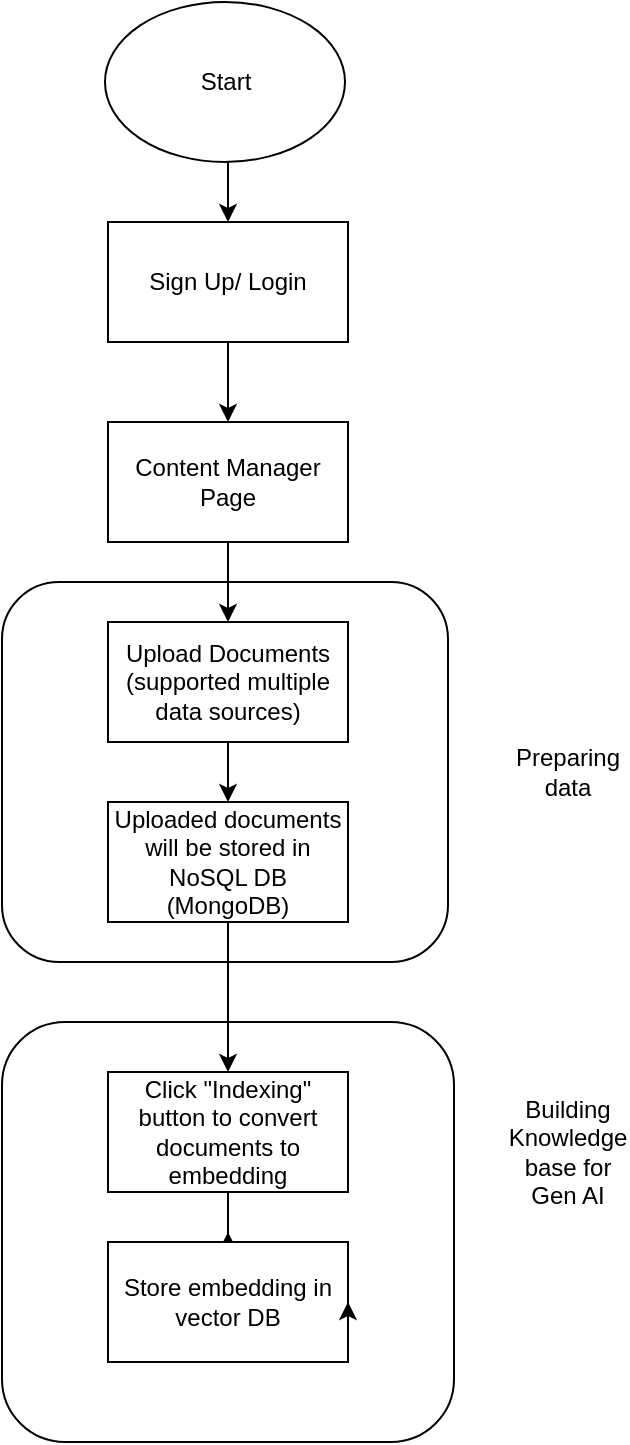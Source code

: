 <mxfile version="20.8.16" type="device" pages="2"><diagram name="Admin Dashboard" id="UTOSRWLYTMXPC3gkwK7h"><mxGraphModel dx="1674" dy="738" grid="1" gridSize="10" guides="1" tooltips="1" connect="1" arrows="1" fold="1" page="1" pageScale="1" pageWidth="827" pageHeight="1169" math="0" shadow="0"><root><mxCell id="0"/><mxCell id="1" parent="0"/><mxCell id="2Oybe9JUOi5B_g8JEcGH-13" value="" style="rounded=1;whiteSpace=wrap;html=1;" vertex="1" parent="1"><mxGeometry x="327" y="340" width="223" height="190" as="geometry"/></mxCell><mxCell id="2Oybe9JUOi5B_g8JEcGH-20" style="edgeStyle=orthogonalEdgeStyle;rounded=0;orthogonalLoop=1;jettySize=auto;html=1;exitX=0.5;exitY=1;exitDx=0;exitDy=0;entryX=0.5;entryY=0;entryDx=0;entryDy=0;" edge="1" parent="1" source="2Oybe9JUOi5B_g8JEcGH-1" target="2Oybe9JUOi5B_g8JEcGH-2"><mxGeometry relative="1" as="geometry"/></mxCell><mxCell id="2Oybe9JUOi5B_g8JEcGH-1" value="Start" style="ellipse;whiteSpace=wrap;html=1;" vertex="1" parent="1"><mxGeometry x="378.5" y="50" width="120" height="80" as="geometry"/></mxCell><mxCell id="2Oybe9JUOi5B_g8JEcGH-9" value="" style="rounded=1;whiteSpace=wrap;html=1;" vertex="1" parent="1"><mxGeometry x="327" y="560" width="226" height="210" as="geometry"/></mxCell><mxCell id="2Oybe9JUOi5B_g8JEcGH-19" style="edgeStyle=orthogonalEdgeStyle;rounded=0;orthogonalLoop=1;jettySize=auto;html=1;exitX=0.5;exitY=1;exitDx=0;exitDy=0;entryX=0.5;entryY=0;entryDx=0;entryDy=0;" edge="1" parent="1" source="2Oybe9JUOi5B_g8JEcGH-2" target="2Oybe9JUOi5B_g8JEcGH-3"><mxGeometry relative="1" as="geometry"/></mxCell><mxCell id="2Oybe9JUOi5B_g8JEcGH-2" value="Sign Up/ Login" style="rounded=0;whiteSpace=wrap;html=1;" vertex="1" parent="1"><mxGeometry x="380" y="160" width="120" height="60" as="geometry"/></mxCell><mxCell id="2Oybe9JUOi5B_g8JEcGH-14" style="edgeStyle=orthogonalEdgeStyle;rounded=0;orthogonalLoop=1;jettySize=auto;html=1;exitX=0.5;exitY=1;exitDx=0;exitDy=0;" edge="1" parent="1" source="2Oybe9JUOi5B_g8JEcGH-3" target="2Oybe9JUOi5B_g8JEcGH-4"><mxGeometry relative="1" as="geometry"/></mxCell><mxCell id="2Oybe9JUOi5B_g8JEcGH-3" value="Content Manager Page" style="rounded=0;whiteSpace=wrap;html=1;" vertex="1" parent="1"><mxGeometry x="380" y="260" width="120" height="60" as="geometry"/></mxCell><mxCell id="2Oybe9JUOi5B_g8JEcGH-15" style="edgeStyle=orthogonalEdgeStyle;rounded=0;orthogonalLoop=1;jettySize=auto;html=1;exitX=0.5;exitY=1;exitDx=0;exitDy=0;entryX=0.5;entryY=0;entryDx=0;entryDy=0;" edge="1" parent="1" source="2Oybe9JUOi5B_g8JEcGH-4" target="2Oybe9JUOi5B_g8JEcGH-5"><mxGeometry relative="1" as="geometry"/></mxCell><mxCell id="2Oybe9JUOi5B_g8JEcGH-4" value="Upload Documents&lt;br&gt;(supported multiple data sources)" style="rounded=0;whiteSpace=wrap;html=1;" vertex="1" parent="1"><mxGeometry x="380" y="360" width="120" height="60" as="geometry"/></mxCell><mxCell id="2Oybe9JUOi5B_g8JEcGH-16" style="edgeStyle=orthogonalEdgeStyle;rounded=0;orthogonalLoop=1;jettySize=auto;html=1;exitX=0.5;exitY=1;exitDx=0;exitDy=0;entryX=0.5;entryY=0;entryDx=0;entryDy=0;" edge="1" parent="1" source="2Oybe9JUOi5B_g8JEcGH-5" target="2Oybe9JUOi5B_g8JEcGH-6"><mxGeometry relative="1" as="geometry"/></mxCell><mxCell id="2Oybe9JUOi5B_g8JEcGH-5" value="Uploaded documents will be stored in NoSQL DB (MongoDB)" style="rounded=0;whiteSpace=wrap;html=1;" vertex="1" parent="1"><mxGeometry x="380" y="450" width="120" height="60" as="geometry"/></mxCell><mxCell id="2Oybe9JUOi5B_g8JEcGH-17" style="edgeStyle=orthogonalEdgeStyle;rounded=0;orthogonalLoop=1;jettySize=auto;html=1;exitX=0.5;exitY=1;exitDx=0;exitDy=0;entryX=0.5;entryY=0.5;entryDx=0;entryDy=0;entryPerimeter=0;" edge="1" parent="1" source="2Oybe9JUOi5B_g8JEcGH-6" target="2Oybe9JUOi5B_g8JEcGH-9"><mxGeometry relative="1" as="geometry"><Array as="points"><mxPoint x="440" y="670"/><mxPoint x="440" y="670"/></Array></mxGeometry></mxCell><mxCell id="2Oybe9JUOi5B_g8JEcGH-6" value="Click &quot;Indexing&quot; button to convert documents to embedding" style="rounded=0;whiteSpace=wrap;html=1;" vertex="1" parent="1"><mxGeometry x="380" y="585" width="120" height="60" as="geometry"/></mxCell><mxCell id="2Oybe9JUOi5B_g8JEcGH-7" value="Store embedding in vector DB" style="rounded=0;whiteSpace=wrap;html=1;" vertex="1" parent="1"><mxGeometry x="380" y="670" width="120" height="60" as="geometry"/></mxCell><mxCell id="2Oybe9JUOi5B_g8JEcGH-10" value="Building Knowledge base for Gen AI" style="text;html=1;strokeColor=none;fillColor=none;align=center;verticalAlign=middle;whiteSpace=wrap;rounded=0;" vertex="1" parent="1"><mxGeometry x="580" y="610" width="60" height="30" as="geometry"/></mxCell><mxCell id="2Oybe9JUOi5B_g8JEcGH-18" value="Preparing data" style="text;html=1;strokeColor=none;fillColor=none;align=center;verticalAlign=middle;whiteSpace=wrap;rounded=0;" vertex="1" parent="1"><mxGeometry x="580" y="420" width="60" height="30" as="geometry"/></mxCell><mxCell id="2Oybe9JUOi5B_g8JEcGH-21" style="edgeStyle=orthogonalEdgeStyle;rounded=0;orthogonalLoop=1;jettySize=auto;html=1;exitX=1;exitY=0.75;exitDx=0;exitDy=0;entryX=1;entryY=0.5;entryDx=0;entryDy=0;" edge="1" parent="1" source="2Oybe9JUOi5B_g8JEcGH-7" target="2Oybe9JUOi5B_g8JEcGH-7"><mxGeometry relative="1" as="geometry"/></mxCell></root></mxGraphModel></diagram><diagram id="LoVpvTUCqFkAHhGe5Po7" name="Chatbot"><mxGraphModel dx="1674" dy="738" grid="1" gridSize="10" guides="1" tooltips="1" connect="1" arrows="1" fold="1" page="1" pageScale="1" pageWidth="827" pageHeight="1169" math="0" shadow="0"><root><mxCell id="0"/><mxCell id="1" parent="0"/></root></mxGraphModel></diagram></mxfile>